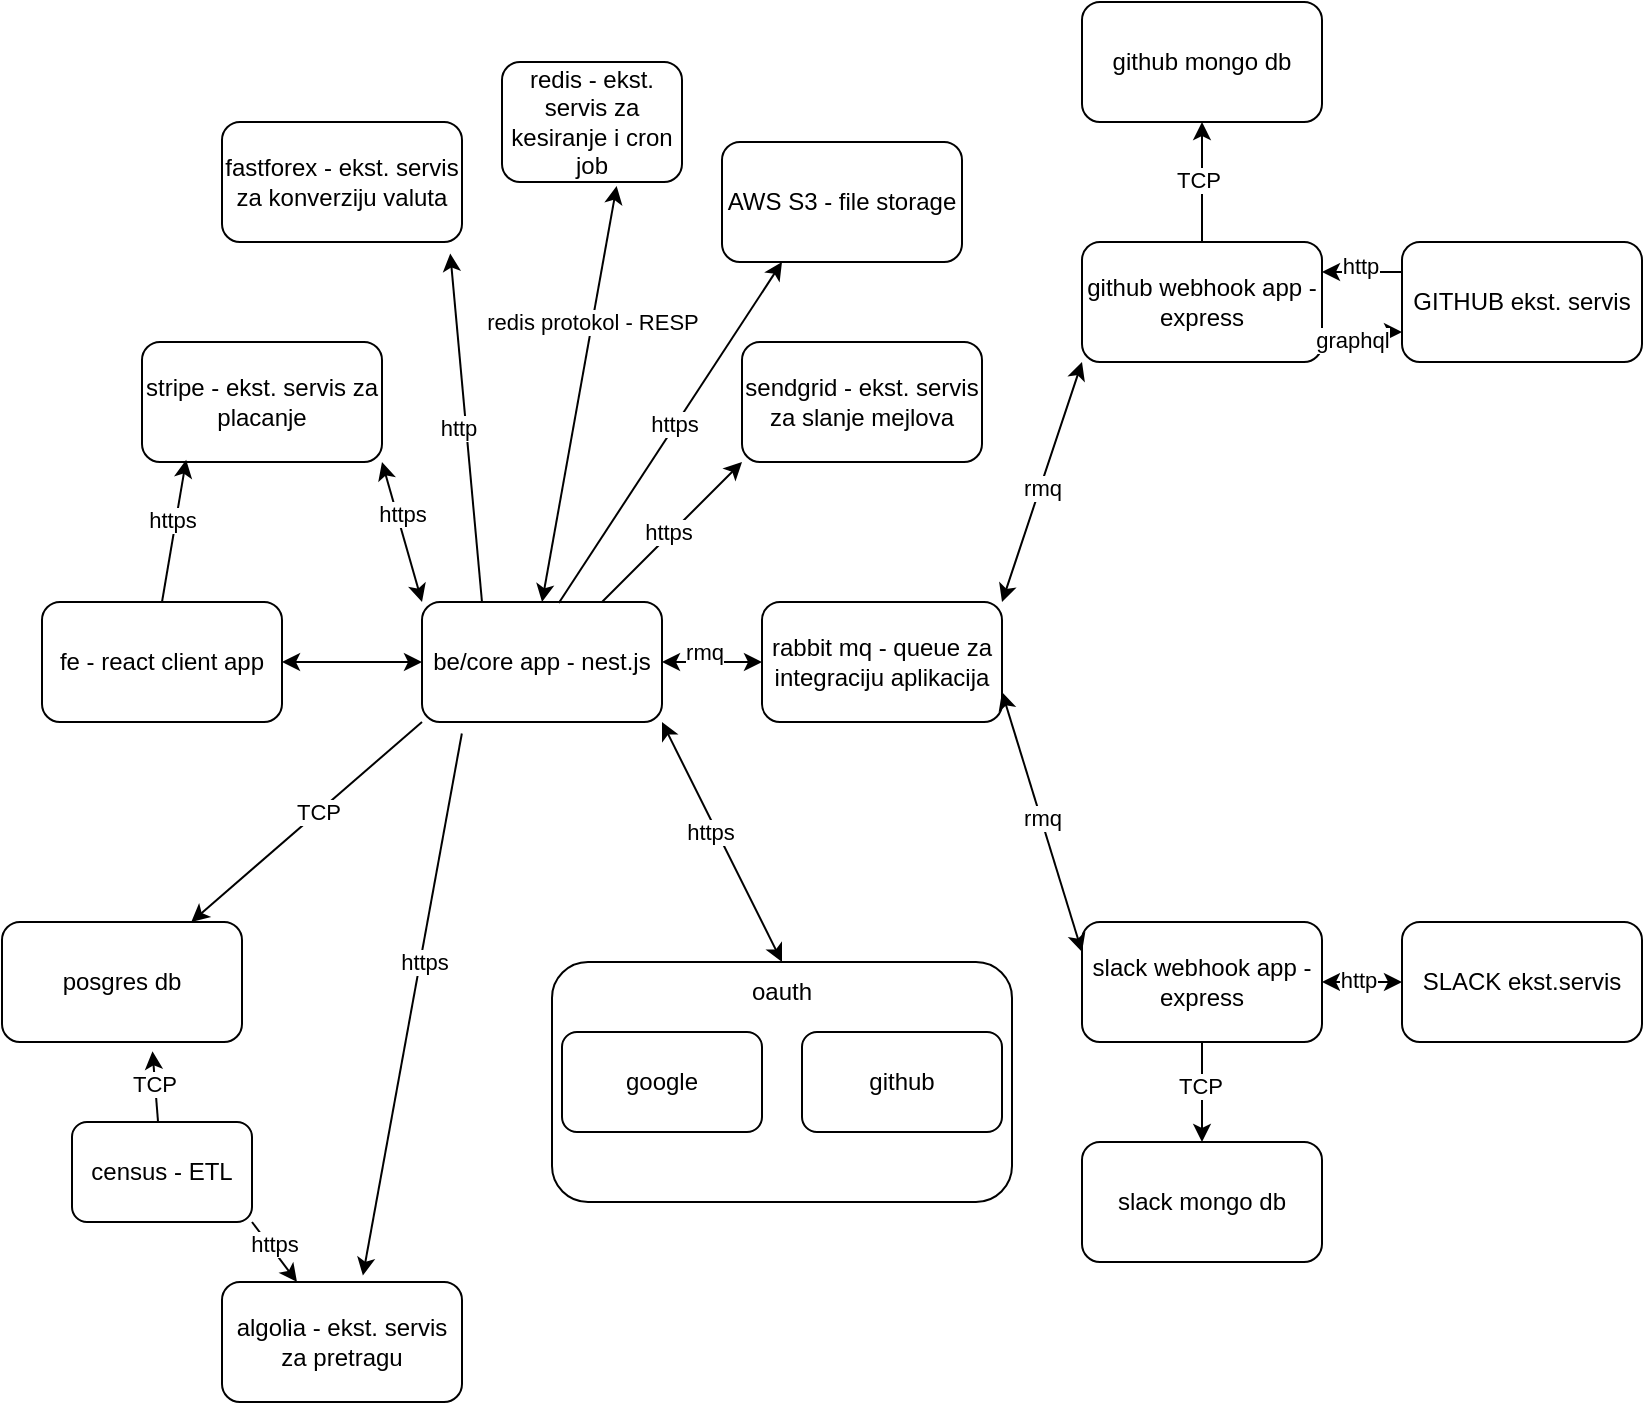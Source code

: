 <mxfile version="22.1.5" type="device">
  <diagram name="Page-1" id="qy5oMyCj6DyUfq8n0ZYG">
    <mxGraphModel dx="1050" dy="574" grid="1" gridSize="10" guides="1" tooltips="1" connect="1" arrows="1" fold="1" page="1" pageScale="1" pageWidth="850" pageHeight="1100" math="0" shadow="0">
      <root>
        <mxCell id="0" />
        <mxCell id="1" parent="0" />
        <mxCell id="a_1NUMiRRPviw614dyFZ-1" value="fe - react client app&lt;br&gt;" style="rounded=1;whiteSpace=wrap;html=1;" parent="1" vertex="1">
          <mxGeometry x="40" y="320" width="120" height="60" as="geometry" />
        </mxCell>
        <mxCell id="a_1NUMiRRPviw614dyFZ-2" value="be/core app - nest.js" style="rounded=1;whiteSpace=wrap;html=1;" parent="1" vertex="1">
          <mxGeometry x="230" y="320" width="120" height="60" as="geometry" />
        </mxCell>
        <mxCell id="a_1NUMiRRPviw614dyFZ-4" value="" style="endArrow=classic;startArrow=classic;html=1;rounded=0;exitX=1;exitY=0.5;exitDx=0;exitDy=0;entryX=0;entryY=0.5;entryDx=0;entryDy=0;" parent="1" source="a_1NUMiRRPviw614dyFZ-1" target="a_1NUMiRRPviw614dyFZ-2" edge="1">
          <mxGeometry width="50" height="50" relative="1" as="geometry">
            <mxPoint x="400" y="510" as="sourcePoint" />
            <mxPoint x="270" y="360" as="targetPoint" />
            <Array as="points" />
          </mxGeometry>
        </mxCell>
        <mxCell id="a_1NUMiRRPviw614dyFZ-5" value="redis - ekst. servis za kesiranje i cron job" style="rounded=1;whiteSpace=wrap;html=1;" parent="1" vertex="1">
          <mxGeometry x="270" y="50" width="90" height="60" as="geometry" />
        </mxCell>
        <mxCell id="a_1NUMiRRPviw614dyFZ-6" value="" style="endArrow=classic;startArrow=classic;html=1;rounded=0;entryX=0.637;entryY=1.034;entryDx=0;entryDy=0;entryPerimeter=0;exitX=0.5;exitY=0;exitDx=0;exitDy=0;exitPerimeter=0;" parent="1" source="a_1NUMiRRPviw614dyFZ-2" target="a_1NUMiRRPviw614dyFZ-5" edge="1">
          <mxGeometry width="50" height="50" relative="1" as="geometry">
            <mxPoint x="400" y="510" as="sourcePoint" />
            <mxPoint x="450" y="460" as="targetPoint" />
          </mxGeometry>
        </mxCell>
        <mxCell id="a_1NUMiRRPviw614dyFZ-10" value="redis protokol - RESP" style="edgeLabel;html=1;align=center;verticalAlign=middle;resizable=0;points=[];" parent="a_1NUMiRRPviw614dyFZ-6" vertex="1" connectable="0">
          <mxGeometry x="-0.002" y="-3" relative="1" as="geometry">
            <mxPoint x="3" y="-37" as="offset" />
          </mxGeometry>
        </mxCell>
        <mxCell id="a_1NUMiRRPviw614dyFZ-7" value="rabbit mq - queue za integraciju aplikacija" style="rounded=1;whiteSpace=wrap;html=1;" parent="1" vertex="1">
          <mxGeometry x="400" y="320" width="120" height="60" as="geometry" />
        </mxCell>
        <mxCell id="a_1NUMiRRPviw614dyFZ-8" value="" style="endArrow=classic;startArrow=classic;html=1;rounded=0;entryX=0;entryY=0.5;entryDx=0;entryDy=0;exitX=1;exitY=0.5;exitDx=0;exitDy=0;" parent="1" source="a_1NUMiRRPviw614dyFZ-2" target="a_1NUMiRRPviw614dyFZ-7" edge="1">
          <mxGeometry width="50" height="50" relative="1" as="geometry">
            <mxPoint x="350" y="360" as="sourcePoint" />
            <mxPoint x="450" y="460" as="targetPoint" />
          </mxGeometry>
        </mxCell>
        <mxCell id="a_1NUMiRRPviw614dyFZ-9" value="rmq&lt;br&gt;" style="edgeLabel;html=1;align=center;verticalAlign=middle;resizable=0;points=[];" parent="a_1NUMiRRPviw614dyFZ-8" vertex="1" connectable="0">
          <mxGeometry x="0.033" y="2" relative="1" as="geometry">
            <mxPoint x="-5" y="-3" as="offset" />
          </mxGeometry>
        </mxCell>
        <mxCell id="a_1NUMiRRPviw614dyFZ-11" value="github webhook app - express&lt;br&gt;" style="rounded=1;whiteSpace=wrap;html=1;" parent="1" vertex="1">
          <mxGeometry x="560" y="140" width="120" height="60" as="geometry" />
        </mxCell>
        <mxCell id="a_1NUMiRRPviw614dyFZ-12" value="" style="endArrow=classic;startArrow=classic;html=1;rounded=0;entryX=0;entryY=1;entryDx=0;entryDy=0;exitX=1;exitY=0;exitDx=0;exitDy=0;" parent="1" source="a_1NUMiRRPviw614dyFZ-7" target="a_1NUMiRRPviw614dyFZ-11" edge="1">
          <mxGeometry width="50" height="50" relative="1" as="geometry">
            <mxPoint x="400" y="410" as="sourcePoint" />
            <mxPoint x="450" y="360" as="targetPoint" />
          </mxGeometry>
        </mxCell>
        <mxCell id="a_1NUMiRRPviw614dyFZ-13" value="rmq" style="edgeLabel;html=1;align=center;verticalAlign=middle;resizable=0;points=[];" parent="a_1NUMiRRPviw614dyFZ-12" vertex="1" connectable="0">
          <mxGeometry x="-0.035" y="-1" relative="1" as="geometry">
            <mxPoint as="offset" />
          </mxGeometry>
        </mxCell>
        <mxCell id="a_1NUMiRRPviw614dyFZ-14" value="slack webhook app - express&lt;br&gt;" style="rounded=1;whiteSpace=wrap;html=1;" parent="1" vertex="1">
          <mxGeometry x="560" y="480" width="120" height="60" as="geometry" />
        </mxCell>
        <mxCell id="a_1NUMiRRPviw614dyFZ-15" value="" style="endArrow=classic;startArrow=classic;html=1;rounded=0;entryX=0;entryY=0.25;entryDx=0;entryDy=0;exitX=1;exitY=0.75;exitDx=0;exitDy=0;" parent="1" source="a_1NUMiRRPviw614dyFZ-7" target="a_1NUMiRRPviw614dyFZ-14" edge="1">
          <mxGeometry width="50" height="50" relative="1" as="geometry">
            <mxPoint x="400" y="410" as="sourcePoint" />
            <mxPoint x="450" y="360" as="targetPoint" />
          </mxGeometry>
        </mxCell>
        <mxCell id="a_1NUMiRRPviw614dyFZ-16" value="rmq&lt;br&gt;" style="edgeLabel;html=1;align=center;verticalAlign=middle;resizable=0;points=[];" parent="a_1NUMiRRPviw614dyFZ-15" vertex="1" connectable="0">
          <mxGeometry x="-0.026" relative="1" as="geometry">
            <mxPoint as="offset" />
          </mxGeometry>
        </mxCell>
        <mxCell id="a_1NUMiRRPviw614dyFZ-17" value="posgres db" style="rounded=1;whiteSpace=wrap;html=1;" parent="1" vertex="1">
          <mxGeometry x="20" y="480" width="120" height="60" as="geometry" />
        </mxCell>
        <mxCell id="a_1NUMiRRPviw614dyFZ-19" value="slack mongo db&lt;br&gt;" style="rounded=1;whiteSpace=wrap;html=1;" parent="1" vertex="1">
          <mxGeometry x="560" y="590" width="120" height="60" as="geometry" />
        </mxCell>
        <mxCell id="a_1NUMiRRPviw614dyFZ-21" value="github mongo db&lt;br&gt;" style="rounded=1;whiteSpace=wrap;html=1;" parent="1" vertex="1">
          <mxGeometry x="560" y="20" width="120" height="60" as="geometry" />
        </mxCell>
        <mxCell id="a_1NUMiRRPviw614dyFZ-24" value="GITHUB ekst. servis&lt;br&gt;" style="rounded=1;whiteSpace=wrap;html=1;" parent="1" vertex="1">
          <mxGeometry x="720" y="140" width="120" height="60" as="geometry" />
        </mxCell>
        <mxCell id="a_1NUMiRRPviw614dyFZ-28" value="" style="endArrow=classic;html=1;rounded=0;exitX=0;exitY=0.25;exitDx=0;exitDy=0;entryX=1;entryY=0.25;entryDx=0;entryDy=0;" parent="1" source="a_1NUMiRRPviw614dyFZ-24" target="a_1NUMiRRPviw614dyFZ-11" edge="1">
          <mxGeometry width="50" height="50" relative="1" as="geometry">
            <mxPoint x="400" y="310" as="sourcePoint" />
            <mxPoint x="450" y="260" as="targetPoint" />
          </mxGeometry>
        </mxCell>
        <mxCell id="a_1NUMiRRPviw614dyFZ-29" value="http&lt;br&gt;" style="edgeLabel;html=1;align=center;verticalAlign=middle;resizable=0;points=[];" parent="a_1NUMiRRPviw614dyFZ-28" vertex="1" connectable="0">
          <mxGeometry x="0.088" y="-3" relative="1" as="geometry">
            <mxPoint x="1" as="offset" />
          </mxGeometry>
        </mxCell>
        <mxCell id="a_1NUMiRRPviw614dyFZ-30" value="" style="endArrow=classic;html=1;rounded=0;entryX=0;entryY=0.75;entryDx=0;entryDy=0;exitX=1;exitY=0.75;exitDx=0;exitDy=0;" parent="1" source="a_1NUMiRRPviw614dyFZ-11" target="a_1NUMiRRPviw614dyFZ-24" edge="1">
          <mxGeometry width="50" height="50" relative="1" as="geometry">
            <mxPoint x="400" y="310" as="sourcePoint" />
            <mxPoint x="450" y="260" as="targetPoint" />
          </mxGeometry>
        </mxCell>
        <mxCell id="a_1NUMiRRPviw614dyFZ-31" value="graphql&lt;br&gt;" style="edgeLabel;html=1;align=center;verticalAlign=middle;resizable=0;points=[];" parent="a_1NUMiRRPviw614dyFZ-30" vertex="1" connectable="0">
          <mxGeometry x="-0.254" y="-4" relative="1" as="geometry">
            <mxPoint as="offset" />
          </mxGeometry>
        </mxCell>
        <mxCell id="a_1NUMiRRPviw614dyFZ-32" value="SLACK ekst.servis" style="rounded=1;whiteSpace=wrap;html=1;" parent="1" vertex="1">
          <mxGeometry x="720" y="480" width="120" height="60" as="geometry" />
        </mxCell>
        <mxCell id="a_1NUMiRRPviw614dyFZ-33" value="" style="endArrow=classic;startArrow=classic;html=1;rounded=0;entryX=0;entryY=0.5;entryDx=0;entryDy=0;exitX=1;exitY=0.5;exitDx=0;exitDy=0;" parent="1" source="a_1NUMiRRPviw614dyFZ-14" target="a_1NUMiRRPviw614dyFZ-32" edge="1">
          <mxGeometry width="50" height="50" relative="1" as="geometry">
            <mxPoint x="400" y="410" as="sourcePoint" />
            <mxPoint x="450" y="360" as="targetPoint" />
          </mxGeometry>
        </mxCell>
        <mxCell id="a_1NUMiRRPviw614dyFZ-34" value="http&lt;br&gt;" style="edgeLabel;html=1;align=center;verticalAlign=middle;resizable=0;points=[];" parent="a_1NUMiRRPviw614dyFZ-33" vertex="1" connectable="0">
          <mxGeometry x="-0.112" y="1" relative="1" as="geometry">
            <mxPoint as="offset" />
          </mxGeometry>
        </mxCell>
        <mxCell id="a_1NUMiRRPviw614dyFZ-38" value="" style="rounded=1;whiteSpace=wrap;html=1;" parent="1" vertex="1">
          <mxGeometry x="295" y="500" width="230" height="120" as="geometry" />
        </mxCell>
        <mxCell id="a_1NUMiRRPviw614dyFZ-36" value="google" style="rounded=1;whiteSpace=wrap;html=1;" parent="1" vertex="1">
          <mxGeometry x="300" y="535" width="100" height="50" as="geometry" />
        </mxCell>
        <mxCell id="a_1NUMiRRPviw614dyFZ-37" value="github" style="rounded=1;whiteSpace=wrap;html=1;" parent="1" vertex="1">
          <mxGeometry x="420" y="535" width="100" height="50" as="geometry" />
        </mxCell>
        <mxCell id="a_1NUMiRRPviw614dyFZ-39" value="oauth" style="text;html=1;strokeColor=none;fillColor=none;align=center;verticalAlign=middle;whiteSpace=wrap;rounded=0;" parent="1" vertex="1">
          <mxGeometry x="380" y="500" width="60" height="30" as="geometry" />
        </mxCell>
        <mxCell id="a_1NUMiRRPviw614dyFZ-40" value="" style="endArrow=classic;startArrow=classic;html=1;rounded=0;entryX=1;entryY=1;entryDx=0;entryDy=0;exitX=0.5;exitY=0;exitDx=0;exitDy=0;" parent="1" source="a_1NUMiRRPviw614dyFZ-39" target="a_1NUMiRRPviw614dyFZ-2" edge="1">
          <mxGeometry width="50" height="50" relative="1" as="geometry">
            <mxPoint x="400" y="400" as="sourcePoint" />
            <mxPoint x="450" y="350" as="targetPoint" />
          </mxGeometry>
        </mxCell>
        <mxCell id="a_1NUMiRRPviw614dyFZ-41" value="https" style="edgeLabel;html=1;align=center;verticalAlign=middle;resizable=0;points=[];" parent="a_1NUMiRRPviw614dyFZ-40" vertex="1" connectable="0">
          <mxGeometry x="0.111" y="3" relative="1" as="geometry">
            <mxPoint as="offset" />
          </mxGeometry>
        </mxCell>
        <mxCell id="a_1NUMiRRPviw614dyFZ-42" value="AWS S3 - file storage" style="rounded=1;whiteSpace=wrap;html=1;" parent="1" vertex="1">
          <mxGeometry x="380" y="90" width="120" height="60" as="geometry" />
        </mxCell>
        <mxCell id="a_1NUMiRRPviw614dyFZ-45" value="sendgrid - ekst. servis za slanje mejlova" style="rounded=1;whiteSpace=wrap;html=1;" parent="1" vertex="1">
          <mxGeometry x="390" y="190" width="120" height="60" as="geometry" />
        </mxCell>
        <mxCell id="a_1NUMiRRPviw614dyFZ-47" value="" style="endArrow=classic;html=1;rounded=0;entryX=0;entryY=1;entryDx=0;entryDy=0;" parent="1" source="a_1NUMiRRPviw614dyFZ-2" target="a_1NUMiRRPviw614dyFZ-45" edge="1">
          <mxGeometry width="50" height="50" relative="1" as="geometry">
            <mxPoint x="400" y="400" as="sourcePoint" />
            <mxPoint x="408" y="250" as="targetPoint" />
          </mxGeometry>
        </mxCell>
        <mxCell id="a_1NUMiRRPviw614dyFZ-48" value="https&lt;br&gt;" style="edgeLabel;html=1;align=center;verticalAlign=middle;resizable=0;points=[];" parent="a_1NUMiRRPviw614dyFZ-47" vertex="1" connectable="0">
          <mxGeometry x="-0.035" y="2" relative="1" as="geometry">
            <mxPoint as="offset" />
          </mxGeometry>
        </mxCell>
        <mxCell id="a_1NUMiRRPviw614dyFZ-49" value="fastforex - ekst. servis za konverziju valuta" style="rounded=1;whiteSpace=wrap;html=1;" parent="1" vertex="1">
          <mxGeometry x="130" y="80" width="120" height="60" as="geometry" />
        </mxCell>
        <mxCell id="a_1NUMiRRPviw614dyFZ-52" value="" style="endArrow=classic;html=1;rounded=0;entryX=0.951;entryY=1.096;entryDx=0;entryDy=0;exitX=0.25;exitY=0;exitDx=0;exitDy=0;entryPerimeter=0;" parent="1" source="a_1NUMiRRPviw614dyFZ-2" target="a_1NUMiRRPviw614dyFZ-49" edge="1">
          <mxGeometry width="50" height="50" relative="1" as="geometry">
            <mxPoint x="400" y="400" as="sourcePoint" />
            <mxPoint x="450" y="350" as="targetPoint" />
          </mxGeometry>
        </mxCell>
        <mxCell id="a_1NUMiRRPviw614dyFZ-53" value="http" style="edgeLabel;html=1;align=center;verticalAlign=middle;resizable=0;points=[];" parent="a_1NUMiRRPviw614dyFZ-52" vertex="1" connectable="0">
          <mxGeometry x="0.003" y="4" relative="1" as="geometry">
            <mxPoint as="offset" />
          </mxGeometry>
        </mxCell>
        <mxCell id="a_1NUMiRRPviw614dyFZ-54" value="" style="endArrow=classic;html=1;rounded=0;entryX=0.25;entryY=1;entryDx=0;entryDy=0;exitX=0.57;exitY=0.008;exitDx=0;exitDy=0;exitPerimeter=0;" parent="1" source="a_1NUMiRRPviw614dyFZ-2" target="a_1NUMiRRPviw614dyFZ-42" edge="1">
          <mxGeometry width="50" height="50" relative="1" as="geometry">
            <mxPoint x="400" y="400" as="sourcePoint" />
            <mxPoint x="450" y="350" as="targetPoint" />
          </mxGeometry>
        </mxCell>
        <mxCell id="a_1NUMiRRPviw614dyFZ-55" value="https" style="edgeLabel;html=1;align=center;verticalAlign=middle;resizable=0;points=[];" parent="a_1NUMiRRPviw614dyFZ-54" vertex="1" connectable="0">
          <mxGeometry x="0.039" y="2" relative="1" as="geometry">
            <mxPoint x="1" as="offset" />
          </mxGeometry>
        </mxCell>
        <mxCell id="a_1NUMiRRPviw614dyFZ-57" value="" style="endArrow=classic;html=1;rounded=0;" parent="1" target="a_1NUMiRRPviw614dyFZ-17" edge="1">
          <mxGeometry width="50" height="50" relative="1" as="geometry">
            <mxPoint x="230" y="380" as="sourcePoint" />
            <mxPoint x="450" y="350" as="targetPoint" />
          </mxGeometry>
        </mxCell>
        <mxCell id="a_1NUMiRRPviw614dyFZ-71" value="TCP" style="edgeLabel;html=1;align=center;verticalAlign=middle;resizable=0;points=[];" parent="a_1NUMiRRPviw614dyFZ-57" vertex="1" connectable="0">
          <mxGeometry x="-0.106" relative="1" as="geometry">
            <mxPoint as="offset" />
          </mxGeometry>
        </mxCell>
        <mxCell id="a_1NUMiRRPviw614dyFZ-58" value="" style="endArrow=classic;html=1;rounded=0;entryX=0.5;entryY=1;entryDx=0;entryDy=0;" parent="1" source="a_1NUMiRRPviw614dyFZ-11" target="a_1NUMiRRPviw614dyFZ-21" edge="1">
          <mxGeometry width="50" height="50" relative="1" as="geometry">
            <mxPoint x="400" y="400" as="sourcePoint" />
            <mxPoint x="450" y="350" as="targetPoint" />
          </mxGeometry>
        </mxCell>
        <mxCell id="a_1NUMiRRPviw614dyFZ-72" value="TCP" style="edgeLabel;html=1;align=center;verticalAlign=middle;resizable=0;points=[];" parent="a_1NUMiRRPviw614dyFZ-58" vertex="1" connectable="0">
          <mxGeometry x="0.037" y="2" relative="1" as="geometry">
            <mxPoint as="offset" />
          </mxGeometry>
        </mxCell>
        <mxCell id="a_1NUMiRRPviw614dyFZ-59" value="" style="endArrow=classic;html=1;rounded=0;entryX=0.5;entryY=0;entryDx=0;entryDy=0;exitX=0.5;exitY=1;exitDx=0;exitDy=0;" parent="1" source="a_1NUMiRRPviw614dyFZ-14" target="a_1NUMiRRPviw614dyFZ-19" edge="1">
          <mxGeometry width="50" height="50" relative="1" as="geometry">
            <mxPoint x="400" y="400" as="sourcePoint" />
            <mxPoint x="450" y="350" as="targetPoint" />
          </mxGeometry>
        </mxCell>
        <mxCell id="a_1NUMiRRPviw614dyFZ-73" value="TCP" style="edgeLabel;html=1;align=center;verticalAlign=middle;resizable=0;points=[];" parent="a_1NUMiRRPviw614dyFZ-59" vertex="1" connectable="0">
          <mxGeometry x="-0.139" y="-1" relative="1" as="geometry">
            <mxPoint as="offset" />
          </mxGeometry>
        </mxCell>
        <mxCell id="a_1NUMiRRPviw614dyFZ-60" value="algolia - ekst. servis za pretragu" style="rounded=1;whiteSpace=wrap;html=1;" parent="1" vertex="1">
          <mxGeometry x="130" y="660" width="120" height="60" as="geometry" />
        </mxCell>
        <mxCell id="a_1NUMiRRPviw614dyFZ-61" value="" style="endArrow=classic;html=1;rounded=0;exitX=0.166;exitY=1.096;exitDx=0;exitDy=0;exitPerimeter=0;entryX=0.587;entryY=-0.054;entryDx=0;entryDy=0;entryPerimeter=0;" parent="1" source="a_1NUMiRRPviw614dyFZ-2" target="a_1NUMiRRPviw614dyFZ-60" edge="1">
          <mxGeometry width="50" height="50" relative="1" as="geometry">
            <mxPoint x="400" y="400" as="sourcePoint" />
            <mxPoint x="450" y="350" as="targetPoint" />
          </mxGeometry>
        </mxCell>
        <mxCell id="a_1NUMiRRPviw614dyFZ-74" value="https" style="edgeLabel;html=1;align=center;verticalAlign=middle;resizable=0;points=[];" parent="a_1NUMiRRPviw614dyFZ-61" vertex="1" connectable="0">
          <mxGeometry x="-0.498" y="2" relative="1" as="geometry">
            <mxPoint x="-9" y="46" as="offset" />
          </mxGeometry>
        </mxCell>
        <mxCell id="a_1NUMiRRPviw614dyFZ-62" value="census - ETL" style="rounded=1;whiteSpace=wrap;html=1;" parent="1" vertex="1">
          <mxGeometry x="55" y="580" width="90" height="50" as="geometry" />
        </mxCell>
        <mxCell id="a_1NUMiRRPviw614dyFZ-63" value="" style="endArrow=classic;html=1;rounded=0;exitX=1;exitY=1;exitDx=0;exitDy=0;" parent="1" source="a_1NUMiRRPviw614dyFZ-62" target="a_1NUMiRRPviw614dyFZ-60" edge="1">
          <mxGeometry width="50" height="50" relative="1" as="geometry">
            <mxPoint x="400" y="400" as="sourcePoint" />
            <mxPoint x="450" y="350" as="targetPoint" />
          </mxGeometry>
        </mxCell>
        <mxCell id="a_1NUMiRRPviw614dyFZ-75" value="https&lt;br&gt;" style="edgeLabel;html=1;align=center;verticalAlign=middle;resizable=0;points=[];" parent="a_1NUMiRRPviw614dyFZ-63" vertex="1" connectable="0">
          <mxGeometry x="-0.226" y="2" relative="1" as="geometry">
            <mxPoint as="offset" />
          </mxGeometry>
        </mxCell>
        <mxCell id="a_1NUMiRRPviw614dyFZ-64" value="" style="endArrow=classic;html=1;rounded=0;entryX=0.627;entryY=1.078;entryDx=0;entryDy=0;entryPerimeter=0;" parent="1" source="a_1NUMiRRPviw614dyFZ-62" target="a_1NUMiRRPviw614dyFZ-17" edge="1">
          <mxGeometry width="50" height="50" relative="1" as="geometry">
            <mxPoint x="400" y="400" as="sourcePoint" />
            <mxPoint x="450" y="350" as="targetPoint" />
          </mxGeometry>
        </mxCell>
        <mxCell id="a_1NUMiRRPviw614dyFZ-76" value="TCP" style="edgeLabel;html=1;align=center;verticalAlign=middle;resizable=0;points=[];" parent="a_1NUMiRRPviw614dyFZ-64" vertex="1" connectable="0">
          <mxGeometry x="0.111" y="1" relative="1" as="geometry">
            <mxPoint as="offset" />
          </mxGeometry>
        </mxCell>
        <mxCell id="a_1NUMiRRPviw614dyFZ-65" value="stripe - ekst. servis za placanje" style="rounded=1;whiteSpace=wrap;html=1;" parent="1" vertex="1">
          <mxGeometry x="90" y="190" width="120" height="60" as="geometry" />
        </mxCell>
        <mxCell id="a_1NUMiRRPviw614dyFZ-66" value="" style="endArrow=classic;startArrow=classic;html=1;rounded=0;entryX=1;entryY=1;entryDx=0;entryDy=0;exitX=0;exitY=0;exitDx=0;exitDy=0;" parent="1" source="a_1NUMiRRPviw614dyFZ-2" target="a_1NUMiRRPviw614dyFZ-65" edge="1">
          <mxGeometry width="50" height="50" relative="1" as="geometry">
            <mxPoint x="400" y="400" as="sourcePoint" />
            <mxPoint x="450" y="350" as="targetPoint" />
          </mxGeometry>
        </mxCell>
        <mxCell id="a_1NUMiRRPviw614dyFZ-67" value="https" style="edgeLabel;html=1;align=center;verticalAlign=middle;resizable=0;points=[];" parent="a_1NUMiRRPviw614dyFZ-66" vertex="1" connectable="0">
          <mxGeometry x="0.234" y="-2" relative="1" as="geometry">
            <mxPoint as="offset" />
          </mxGeometry>
        </mxCell>
        <mxCell id="a_1NUMiRRPviw614dyFZ-68" value="" style="endArrow=classic;html=1;rounded=0;exitX=0.5;exitY=0;exitDx=0;exitDy=0;entryX=0.184;entryY=0.982;entryDx=0;entryDy=0;entryPerimeter=0;" parent="1" source="a_1NUMiRRPviw614dyFZ-1" target="a_1NUMiRRPviw614dyFZ-65" edge="1">
          <mxGeometry width="50" height="50" relative="1" as="geometry">
            <mxPoint x="400" y="400" as="sourcePoint" />
            <mxPoint x="450" y="350" as="targetPoint" />
          </mxGeometry>
        </mxCell>
        <mxCell id="a_1NUMiRRPviw614dyFZ-69" value="https&lt;br&gt;" style="edgeLabel;html=1;align=center;verticalAlign=middle;resizable=0;points=[];" parent="a_1NUMiRRPviw614dyFZ-68" vertex="1" connectable="0">
          <mxGeometry x="0.139" y="2" relative="1" as="geometry">
            <mxPoint as="offset" />
          </mxGeometry>
        </mxCell>
      </root>
    </mxGraphModel>
  </diagram>
</mxfile>

